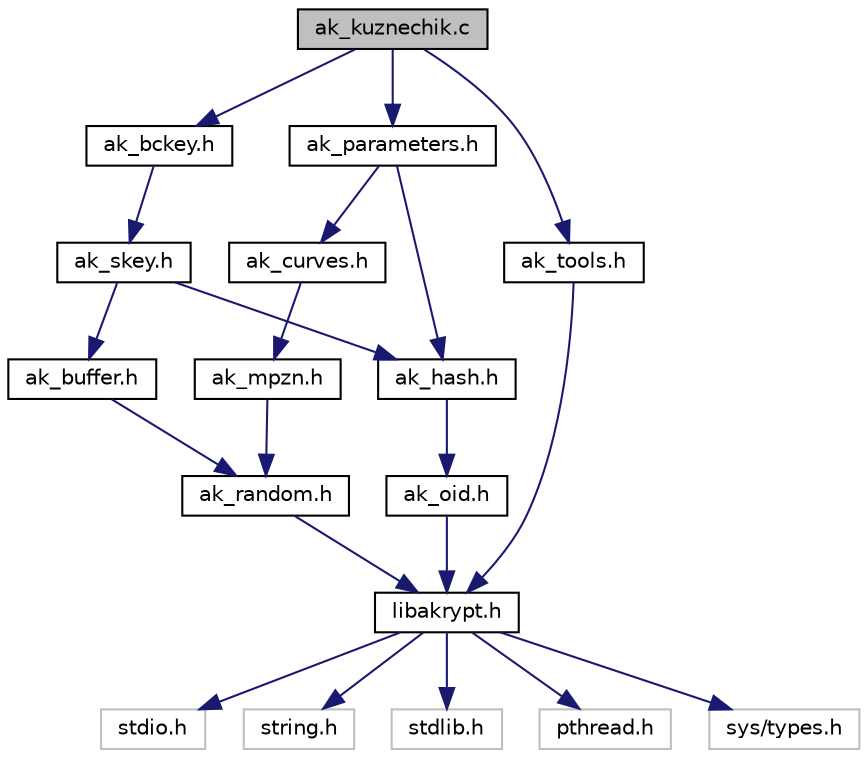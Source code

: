digraph "ak_kuznechik.c"
{
  edge [fontname="Helvetica",fontsize="10",labelfontname="Helvetica",labelfontsize="10"];
  node [fontname="Helvetica",fontsize="10",shape=record];
  Node1 [label="ak_kuznechik.c",height=0.2,width=0.4,color="black", fillcolor="grey75", style="filled", fontcolor="black"];
  Node1 -> Node2 [color="midnightblue",fontsize="10",style="solid",fontname="Helvetica"];
  Node2 [label="ak_bckey.h",height=0.2,width=0.4,color="black", fillcolor="white", style="filled",URL="$ak__bckey_8h.html"];
  Node2 -> Node3 [color="midnightblue",fontsize="10",style="solid",fontname="Helvetica"];
  Node3 [label="ak_skey.h",height=0.2,width=0.4,color="black", fillcolor="white", style="filled",URL="$ak__skey_8h.html"];
  Node3 -> Node4 [color="midnightblue",fontsize="10",style="solid",fontname="Helvetica"];
  Node4 [label="ak_hash.h",height=0.2,width=0.4,color="black", fillcolor="white", style="filled",URL="$ak__hash_8h.html"];
  Node4 -> Node5 [color="midnightblue",fontsize="10",style="solid",fontname="Helvetica"];
  Node5 [label="ak_oid.h",height=0.2,width=0.4,color="black", fillcolor="white", style="filled",URL="$ak__oid_8h.html"];
  Node5 -> Node6 [color="midnightblue",fontsize="10",style="solid",fontname="Helvetica"];
  Node6 [label="libakrypt.h",height=0.2,width=0.4,color="black", fillcolor="white", style="filled",URL="$libakrypt_8h.html"];
  Node6 -> Node7 [color="midnightblue",fontsize="10",style="solid",fontname="Helvetica"];
  Node7 [label="stdio.h",height=0.2,width=0.4,color="grey75", fillcolor="white", style="filled"];
  Node6 -> Node8 [color="midnightblue",fontsize="10",style="solid",fontname="Helvetica"];
  Node8 [label="string.h",height=0.2,width=0.4,color="grey75", fillcolor="white", style="filled"];
  Node6 -> Node9 [color="midnightblue",fontsize="10",style="solid",fontname="Helvetica"];
  Node9 [label="stdlib.h",height=0.2,width=0.4,color="grey75", fillcolor="white", style="filled"];
  Node6 -> Node10 [color="midnightblue",fontsize="10",style="solid",fontname="Helvetica"];
  Node10 [label="pthread.h",height=0.2,width=0.4,color="grey75", fillcolor="white", style="filled"];
  Node6 -> Node11 [color="midnightblue",fontsize="10",style="solid",fontname="Helvetica"];
  Node11 [label="sys/types.h",height=0.2,width=0.4,color="grey75", fillcolor="white", style="filled"];
  Node3 -> Node12 [color="midnightblue",fontsize="10",style="solid",fontname="Helvetica"];
  Node12 [label="ak_buffer.h",height=0.2,width=0.4,color="black", fillcolor="white", style="filled",URL="$ak__buffer_8h.html"];
  Node12 -> Node13 [color="midnightblue",fontsize="10",style="solid",fontname="Helvetica"];
  Node13 [label="ak_random.h",height=0.2,width=0.4,color="black", fillcolor="white", style="filled",URL="$ak__random_8h.html"];
  Node13 -> Node6 [color="midnightblue",fontsize="10",style="solid",fontname="Helvetica"];
  Node1 -> Node14 [color="midnightblue",fontsize="10",style="solid",fontname="Helvetica"];
  Node14 [label="ak_tools.h",height=0.2,width=0.4,color="black", fillcolor="white", style="filled",URL="$ak__tools_8h.html"];
  Node14 -> Node6 [color="midnightblue",fontsize="10",style="solid",fontname="Helvetica"];
  Node1 -> Node15 [color="midnightblue",fontsize="10",style="solid",fontname="Helvetica"];
  Node15 [label="ak_parameters.h",height=0.2,width=0.4,color="black", fillcolor="white", style="filled",URL="$ak__parameters_8h.html"];
  Node15 -> Node4 [color="midnightblue",fontsize="10",style="solid",fontname="Helvetica"];
  Node15 -> Node16 [color="midnightblue",fontsize="10",style="solid",fontname="Helvetica"];
  Node16 [label="ak_curves.h",height=0.2,width=0.4,color="black", fillcolor="white", style="filled",URL="$ak__curves_8h.html"];
  Node16 -> Node17 [color="midnightblue",fontsize="10",style="solid",fontname="Helvetica"];
  Node17 [label="ak_mpzn.h",height=0.2,width=0.4,color="black", fillcolor="white", style="filled",URL="$ak__mpzn_8h.html"];
  Node17 -> Node13 [color="midnightblue",fontsize="10",style="solid",fontname="Helvetica"];
}
